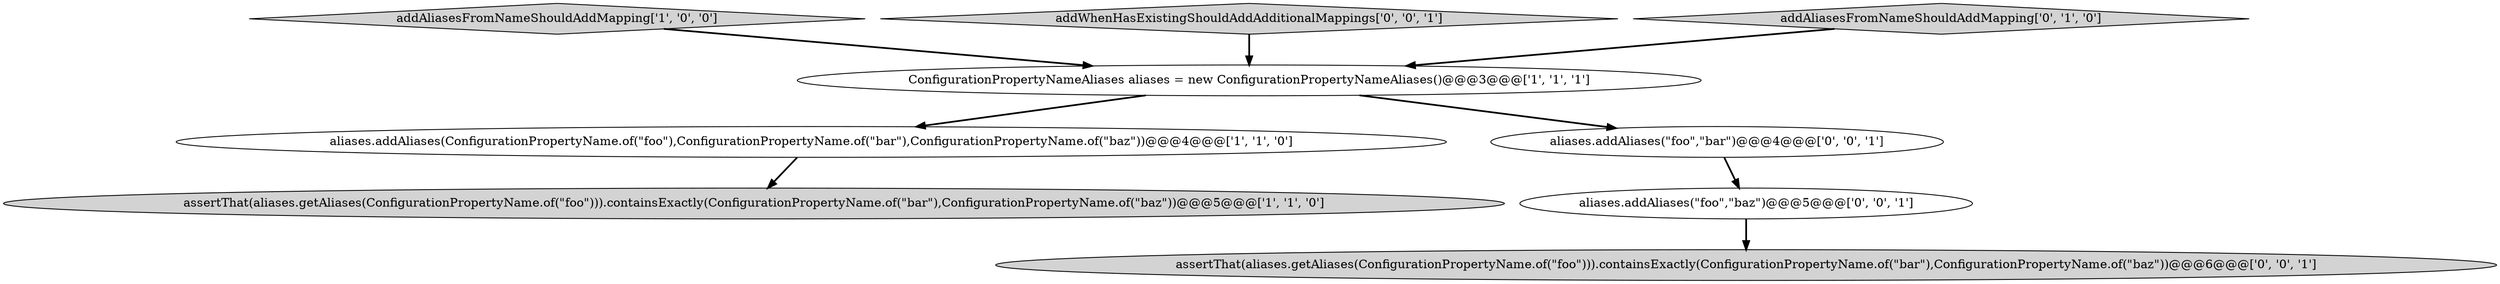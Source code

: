 digraph {
5 [style = filled, label = "aliases.addAliases(\"foo\",\"baz\")@@@5@@@['0', '0', '1']", fillcolor = white, shape = ellipse image = "AAA0AAABBB3BBB"];
0 [style = filled, label = "aliases.addAliases(ConfigurationPropertyName.of(\"foo\"),ConfigurationPropertyName.of(\"bar\"),ConfigurationPropertyName.of(\"baz\"))@@@4@@@['1', '1', '0']", fillcolor = white, shape = ellipse image = "AAA0AAABBB1BBB"];
2 [style = filled, label = "addAliasesFromNameShouldAddMapping['1', '0', '0']", fillcolor = lightgray, shape = diamond image = "AAA0AAABBB1BBB"];
3 [style = filled, label = "assertThat(aliases.getAliases(ConfigurationPropertyName.of(\"foo\"))).containsExactly(ConfigurationPropertyName.of(\"bar\"),ConfigurationPropertyName.of(\"baz\"))@@@5@@@['1', '1', '0']", fillcolor = lightgray, shape = ellipse image = "AAA0AAABBB1BBB"];
7 [style = filled, label = "assertThat(aliases.getAliases(ConfigurationPropertyName.of(\"foo\"))).containsExactly(ConfigurationPropertyName.of(\"bar\"),ConfigurationPropertyName.of(\"baz\"))@@@6@@@['0', '0', '1']", fillcolor = lightgray, shape = ellipse image = "AAA0AAABBB3BBB"];
1 [style = filled, label = "ConfigurationPropertyNameAliases aliases = new ConfigurationPropertyNameAliases()@@@3@@@['1', '1', '1']", fillcolor = white, shape = ellipse image = "AAA0AAABBB1BBB"];
6 [style = filled, label = "aliases.addAliases(\"foo\",\"bar\")@@@4@@@['0', '0', '1']", fillcolor = white, shape = ellipse image = "AAA0AAABBB3BBB"];
8 [style = filled, label = "addWhenHasExistingShouldAddAdditionalMappings['0', '0', '1']", fillcolor = lightgray, shape = diamond image = "AAA0AAABBB3BBB"];
4 [style = filled, label = "addAliasesFromNameShouldAddMapping['0', '1', '0']", fillcolor = lightgray, shape = diamond image = "AAA0AAABBB2BBB"];
0->3 [style = bold, label=""];
8->1 [style = bold, label=""];
5->7 [style = bold, label=""];
6->5 [style = bold, label=""];
4->1 [style = bold, label=""];
1->6 [style = bold, label=""];
1->0 [style = bold, label=""];
2->1 [style = bold, label=""];
}
